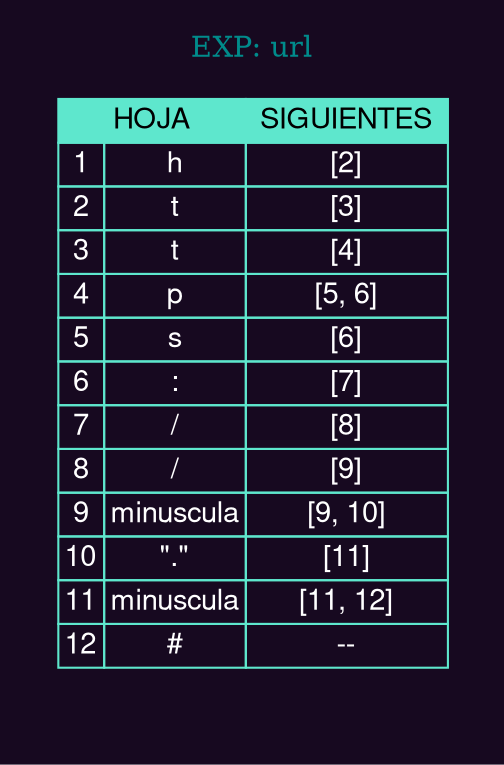 digraph G {

    fontcolor="cyan4"
    bgcolor="#170920"
    node [fontname="Helvetica,Arial,sans-serif", shape=none, ordering="in"]
    label=" "

    subgraph cluster01{
        color="#170920"
        label="EXP: url"
        n0 [label = <
                <table border="0" cellspacing="0" cellborder="1" color="#5ee7cd">
                    <tr><td  colspan="2" align="center" bgcolor="#5ee7cd"><font color="black"> HOJA </font></td>
                    <td  align="center" bgcolor="#5ee7cd"><font color="black"> SIGUIENTES </font></td></tr>
                    <tr><td><font color="white" align="center">1</font></td>
                    <td align="center"><font color="white">h</font></td>
                    <td ><font color="white" align="center">[2]</font></td></tr>
                    <tr><td><font color="white" align="center">2</font></td>
                    <td align="center"><font color="white">t</font></td>
                    <td ><font color="white" align="center">[3]</font></td></tr>
                    <tr><td><font color="white" align="center">3</font></td>
                    <td align="center"><font color="white">t</font></td>
                    <td ><font color="white" align="center">[4]</font></td></tr>
                    <tr><td><font color="white" align="center">4</font></td>
                    <td align="center"><font color="white">p</font></td>
                    <td ><font color="white" align="center">[5, 6]</font></td></tr>
                    <tr><td><font color="white" align="center">5</font></td>
                    <td align="center"><font color="white">s</font></td>
                    <td ><font color="white" align="center">[6]</font></td></tr>
                    <tr><td><font color="white" align="center">6</font></td>
                    <td align="center"><font color="white">:</font></td>
                    <td ><font color="white" align="center">[7]</font></td></tr>
                    <tr><td><font color="white" align="center">7</font></td>
                    <td align="center"><font color="white">/</font></td>
                    <td ><font color="white" align="center">[8]</font></td></tr>
                    <tr><td><font color="white" align="center">8</font></td>
                    <td align="center"><font color="white">/</font></td>
                    <td ><font color="white" align="center">[9]</font></td></tr>
                    <tr><td><font color="white" align="center">9</font></td>
                    <td align="center"><font color="white">minuscula</font></td>
                    <td ><font color="white" align="center">[9, 10]</font></td></tr>
                    <tr><td><font color="white" align="center">10</font></td>
                    <td align="center"><font color="white">"."</font></td>
                    <td ><font color="white" align="center">[11]</font></td></tr>
                    <tr><td><font color="white" align="center">11</font></td>
                    <td align="center"><font color="white">minuscula</font></td>
                    <td ><font color="white" align="center">[11, 12]</font></td></tr>
                    <tr><td><font color="white" align="center">12</font></td>
                    <td align="center"><font color="white">#</font></td>
                    <td ><font color="white" align="center">--</font></td></tr>
                </table>
        > ] ; 
    }
}
